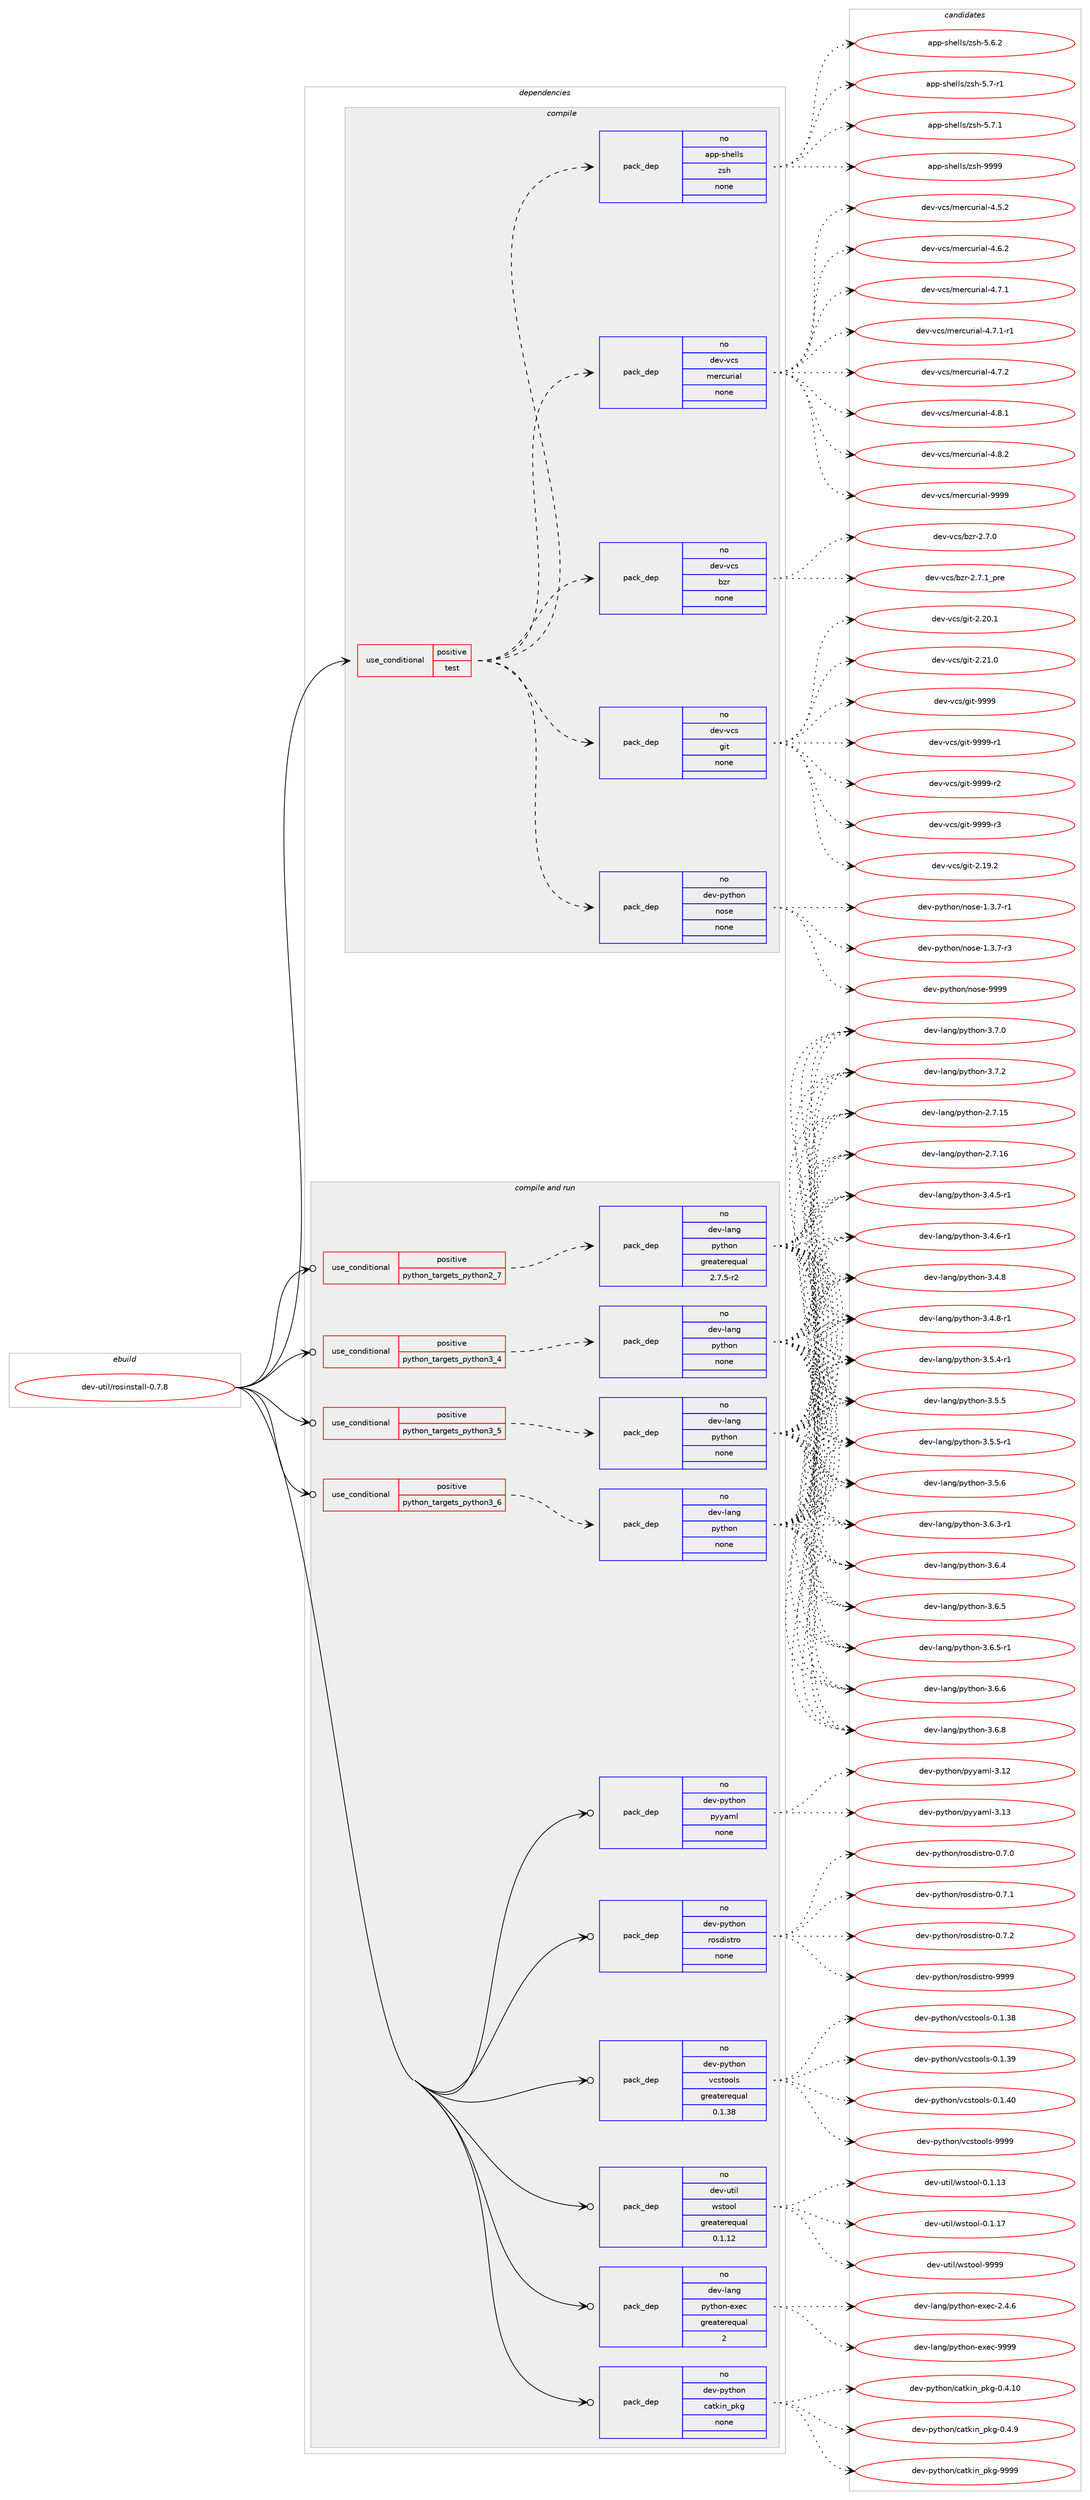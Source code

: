 digraph prolog {

# *************
# Graph options
# *************

newrank=true;
concentrate=true;
compound=true;
graph [rankdir=LR,fontname=Helvetica,fontsize=10,ranksep=1.5];#, ranksep=2.5, nodesep=0.2];
edge  [arrowhead=vee];
node  [fontname=Helvetica,fontsize=10];

# **********
# The ebuild
# **********

subgraph cluster_leftcol {
color=gray;
rank=same;
label=<<i>ebuild</i>>;
id [label="dev-util/rosinstall-0.7.8", color=red, width=4, href="../dev-util/rosinstall-0.7.8.svg"];
}

# ****************
# The dependencies
# ****************

subgraph cluster_midcol {
color=gray;
label=<<i>dependencies</i>>;
subgraph cluster_compile {
fillcolor="#eeeeee";
style=filled;
label=<<i>compile</i>>;
subgraph cond424988 {
dependency1548751 [label=<<TABLE BORDER="0" CELLBORDER="1" CELLSPACING="0" CELLPADDING="4"><TR><TD ROWSPAN="3" CELLPADDING="10">use_conditional</TD></TR><TR><TD>positive</TD></TR><TR><TD>test</TD></TR></TABLE>>, shape=none, color=red];
subgraph pack1100056 {
dependency1548752 [label=<<TABLE BORDER="0" CELLBORDER="1" CELLSPACING="0" CELLPADDING="4" WIDTH="220"><TR><TD ROWSPAN="6" CELLPADDING="30">pack_dep</TD></TR><TR><TD WIDTH="110">no</TD></TR><TR><TD>dev-python</TD></TR><TR><TD>nose</TD></TR><TR><TD>none</TD></TR><TR><TD></TD></TR></TABLE>>, shape=none, color=blue];
}
dependency1548751:e -> dependency1548752:w [weight=20,style="dashed",arrowhead="vee"];
subgraph pack1100057 {
dependency1548753 [label=<<TABLE BORDER="0" CELLBORDER="1" CELLSPACING="0" CELLPADDING="4" WIDTH="220"><TR><TD ROWSPAN="6" CELLPADDING="30">pack_dep</TD></TR><TR><TD WIDTH="110">no</TD></TR><TR><TD>dev-vcs</TD></TR><TR><TD>git</TD></TR><TR><TD>none</TD></TR><TR><TD></TD></TR></TABLE>>, shape=none, color=blue];
}
dependency1548751:e -> dependency1548753:w [weight=20,style="dashed",arrowhead="vee"];
subgraph pack1100058 {
dependency1548754 [label=<<TABLE BORDER="0" CELLBORDER="1" CELLSPACING="0" CELLPADDING="4" WIDTH="220"><TR><TD ROWSPAN="6" CELLPADDING="30">pack_dep</TD></TR><TR><TD WIDTH="110">no</TD></TR><TR><TD>dev-vcs</TD></TR><TR><TD>bzr</TD></TR><TR><TD>none</TD></TR><TR><TD></TD></TR></TABLE>>, shape=none, color=blue];
}
dependency1548751:e -> dependency1548754:w [weight=20,style="dashed",arrowhead="vee"];
subgraph pack1100059 {
dependency1548755 [label=<<TABLE BORDER="0" CELLBORDER="1" CELLSPACING="0" CELLPADDING="4" WIDTH="220"><TR><TD ROWSPAN="6" CELLPADDING="30">pack_dep</TD></TR><TR><TD WIDTH="110">no</TD></TR><TR><TD>dev-vcs</TD></TR><TR><TD>mercurial</TD></TR><TR><TD>none</TD></TR><TR><TD></TD></TR></TABLE>>, shape=none, color=blue];
}
dependency1548751:e -> dependency1548755:w [weight=20,style="dashed",arrowhead="vee"];
subgraph pack1100060 {
dependency1548756 [label=<<TABLE BORDER="0" CELLBORDER="1" CELLSPACING="0" CELLPADDING="4" WIDTH="220"><TR><TD ROWSPAN="6" CELLPADDING="30">pack_dep</TD></TR><TR><TD WIDTH="110">no</TD></TR><TR><TD>app-shells</TD></TR><TR><TD>zsh</TD></TR><TR><TD>none</TD></TR><TR><TD></TD></TR></TABLE>>, shape=none, color=blue];
}
dependency1548751:e -> dependency1548756:w [weight=20,style="dashed",arrowhead="vee"];
}
id:e -> dependency1548751:w [weight=20,style="solid",arrowhead="vee"];
}
subgraph cluster_compileandrun {
fillcolor="#eeeeee";
style=filled;
label=<<i>compile and run</i>>;
subgraph cond424989 {
dependency1548757 [label=<<TABLE BORDER="0" CELLBORDER="1" CELLSPACING="0" CELLPADDING="4"><TR><TD ROWSPAN="3" CELLPADDING="10">use_conditional</TD></TR><TR><TD>positive</TD></TR><TR><TD>python_targets_python2_7</TD></TR></TABLE>>, shape=none, color=red];
subgraph pack1100061 {
dependency1548758 [label=<<TABLE BORDER="0" CELLBORDER="1" CELLSPACING="0" CELLPADDING="4" WIDTH="220"><TR><TD ROWSPAN="6" CELLPADDING="30">pack_dep</TD></TR><TR><TD WIDTH="110">no</TD></TR><TR><TD>dev-lang</TD></TR><TR><TD>python</TD></TR><TR><TD>greaterequal</TD></TR><TR><TD>2.7.5-r2</TD></TR></TABLE>>, shape=none, color=blue];
}
dependency1548757:e -> dependency1548758:w [weight=20,style="dashed",arrowhead="vee"];
}
id:e -> dependency1548757:w [weight=20,style="solid",arrowhead="odotvee"];
subgraph cond424990 {
dependency1548759 [label=<<TABLE BORDER="0" CELLBORDER="1" CELLSPACING="0" CELLPADDING="4"><TR><TD ROWSPAN="3" CELLPADDING="10">use_conditional</TD></TR><TR><TD>positive</TD></TR><TR><TD>python_targets_python3_4</TD></TR></TABLE>>, shape=none, color=red];
subgraph pack1100062 {
dependency1548760 [label=<<TABLE BORDER="0" CELLBORDER="1" CELLSPACING="0" CELLPADDING="4" WIDTH="220"><TR><TD ROWSPAN="6" CELLPADDING="30">pack_dep</TD></TR><TR><TD WIDTH="110">no</TD></TR><TR><TD>dev-lang</TD></TR><TR><TD>python</TD></TR><TR><TD>none</TD></TR><TR><TD></TD></TR></TABLE>>, shape=none, color=blue];
}
dependency1548759:e -> dependency1548760:w [weight=20,style="dashed",arrowhead="vee"];
}
id:e -> dependency1548759:w [weight=20,style="solid",arrowhead="odotvee"];
subgraph cond424991 {
dependency1548761 [label=<<TABLE BORDER="0" CELLBORDER="1" CELLSPACING="0" CELLPADDING="4"><TR><TD ROWSPAN="3" CELLPADDING="10">use_conditional</TD></TR><TR><TD>positive</TD></TR><TR><TD>python_targets_python3_5</TD></TR></TABLE>>, shape=none, color=red];
subgraph pack1100063 {
dependency1548762 [label=<<TABLE BORDER="0" CELLBORDER="1" CELLSPACING="0" CELLPADDING="4" WIDTH="220"><TR><TD ROWSPAN="6" CELLPADDING="30">pack_dep</TD></TR><TR><TD WIDTH="110">no</TD></TR><TR><TD>dev-lang</TD></TR><TR><TD>python</TD></TR><TR><TD>none</TD></TR><TR><TD></TD></TR></TABLE>>, shape=none, color=blue];
}
dependency1548761:e -> dependency1548762:w [weight=20,style="dashed",arrowhead="vee"];
}
id:e -> dependency1548761:w [weight=20,style="solid",arrowhead="odotvee"];
subgraph cond424992 {
dependency1548763 [label=<<TABLE BORDER="0" CELLBORDER="1" CELLSPACING="0" CELLPADDING="4"><TR><TD ROWSPAN="3" CELLPADDING="10">use_conditional</TD></TR><TR><TD>positive</TD></TR><TR><TD>python_targets_python3_6</TD></TR></TABLE>>, shape=none, color=red];
subgraph pack1100064 {
dependency1548764 [label=<<TABLE BORDER="0" CELLBORDER="1" CELLSPACING="0" CELLPADDING="4" WIDTH="220"><TR><TD ROWSPAN="6" CELLPADDING="30">pack_dep</TD></TR><TR><TD WIDTH="110">no</TD></TR><TR><TD>dev-lang</TD></TR><TR><TD>python</TD></TR><TR><TD>none</TD></TR><TR><TD></TD></TR></TABLE>>, shape=none, color=blue];
}
dependency1548763:e -> dependency1548764:w [weight=20,style="dashed",arrowhead="vee"];
}
id:e -> dependency1548763:w [weight=20,style="solid",arrowhead="odotvee"];
subgraph pack1100065 {
dependency1548765 [label=<<TABLE BORDER="0" CELLBORDER="1" CELLSPACING="0" CELLPADDING="4" WIDTH="220"><TR><TD ROWSPAN="6" CELLPADDING="30">pack_dep</TD></TR><TR><TD WIDTH="110">no</TD></TR><TR><TD>dev-lang</TD></TR><TR><TD>python-exec</TD></TR><TR><TD>greaterequal</TD></TR><TR><TD>2</TD></TR></TABLE>>, shape=none, color=blue];
}
id:e -> dependency1548765:w [weight=20,style="solid",arrowhead="odotvee"];
subgraph pack1100066 {
dependency1548766 [label=<<TABLE BORDER="0" CELLBORDER="1" CELLSPACING="0" CELLPADDING="4" WIDTH="220"><TR><TD ROWSPAN="6" CELLPADDING="30">pack_dep</TD></TR><TR><TD WIDTH="110">no</TD></TR><TR><TD>dev-python</TD></TR><TR><TD>catkin_pkg</TD></TR><TR><TD>none</TD></TR><TR><TD></TD></TR></TABLE>>, shape=none, color=blue];
}
id:e -> dependency1548766:w [weight=20,style="solid",arrowhead="odotvee"];
subgraph pack1100067 {
dependency1548767 [label=<<TABLE BORDER="0" CELLBORDER="1" CELLSPACING="0" CELLPADDING="4" WIDTH="220"><TR><TD ROWSPAN="6" CELLPADDING="30">pack_dep</TD></TR><TR><TD WIDTH="110">no</TD></TR><TR><TD>dev-python</TD></TR><TR><TD>pyyaml</TD></TR><TR><TD>none</TD></TR><TR><TD></TD></TR></TABLE>>, shape=none, color=blue];
}
id:e -> dependency1548767:w [weight=20,style="solid",arrowhead="odotvee"];
subgraph pack1100068 {
dependency1548768 [label=<<TABLE BORDER="0" CELLBORDER="1" CELLSPACING="0" CELLPADDING="4" WIDTH="220"><TR><TD ROWSPAN="6" CELLPADDING="30">pack_dep</TD></TR><TR><TD WIDTH="110">no</TD></TR><TR><TD>dev-python</TD></TR><TR><TD>rosdistro</TD></TR><TR><TD>none</TD></TR><TR><TD></TD></TR></TABLE>>, shape=none, color=blue];
}
id:e -> dependency1548768:w [weight=20,style="solid",arrowhead="odotvee"];
subgraph pack1100069 {
dependency1548769 [label=<<TABLE BORDER="0" CELLBORDER="1" CELLSPACING="0" CELLPADDING="4" WIDTH="220"><TR><TD ROWSPAN="6" CELLPADDING="30">pack_dep</TD></TR><TR><TD WIDTH="110">no</TD></TR><TR><TD>dev-python</TD></TR><TR><TD>vcstools</TD></TR><TR><TD>greaterequal</TD></TR><TR><TD>0.1.38</TD></TR></TABLE>>, shape=none, color=blue];
}
id:e -> dependency1548769:w [weight=20,style="solid",arrowhead="odotvee"];
subgraph pack1100070 {
dependency1548770 [label=<<TABLE BORDER="0" CELLBORDER="1" CELLSPACING="0" CELLPADDING="4" WIDTH="220"><TR><TD ROWSPAN="6" CELLPADDING="30">pack_dep</TD></TR><TR><TD WIDTH="110">no</TD></TR><TR><TD>dev-util</TD></TR><TR><TD>wstool</TD></TR><TR><TD>greaterequal</TD></TR><TR><TD>0.1.12</TD></TR></TABLE>>, shape=none, color=blue];
}
id:e -> dependency1548770:w [weight=20,style="solid",arrowhead="odotvee"];
}
subgraph cluster_run {
fillcolor="#eeeeee";
style=filled;
label=<<i>run</i>>;
}
}

# **************
# The candidates
# **************

subgraph cluster_choices {
rank=same;
color=gray;
label=<<i>candidates</i>>;

subgraph choice1100056 {
color=black;
nodesep=1;
choice10010111845112121116104111110471101111151014549465146554511449 [label="dev-python/nose-1.3.7-r1", color=red, width=4,href="../dev-python/nose-1.3.7-r1.svg"];
choice10010111845112121116104111110471101111151014549465146554511451 [label="dev-python/nose-1.3.7-r3", color=red, width=4,href="../dev-python/nose-1.3.7-r3.svg"];
choice10010111845112121116104111110471101111151014557575757 [label="dev-python/nose-9999", color=red, width=4,href="../dev-python/nose-9999.svg"];
dependency1548752:e -> choice10010111845112121116104111110471101111151014549465146554511449:w [style=dotted,weight="100"];
dependency1548752:e -> choice10010111845112121116104111110471101111151014549465146554511451:w [style=dotted,weight="100"];
dependency1548752:e -> choice10010111845112121116104111110471101111151014557575757:w [style=dotted,weight="100"];
}
subgraph choice1100057 {
color=black;
nodesep=1;
choice10010111845118991154710310511645504649574650 [label="dev-vcs/git-2.19.2", color=red, width=4,href="../dev-vcs/git-2.19.2.svg"];
choice10010111845118991154710310511645504650484649 [label="dev-vcs/git-2.20.1", color=red, width=4,href="../dev-vcs/git-2.20.1.svg"];
choice10010111845118991154710310511645504650494648 [label="dev-vcs/git-2.21.0", color=red, width=4,href="../dev-vcs/git-2.21.0.svg"];
choice1001011184511899115471031051164557575757 [label="dev-vcs/git-9999", color=red, width=4,href="../dev-vcs/git-9999.svg"];
choice10010111845118991154710310511645575757574511449 [label="dev-vcs/git-9999-r1", color=red, width=4,href="../dev-vcs/git-9999-r1.svg"];
choice10010111845118991154710310511645575757574511450 [label="dev-vcs/git-9999-r2", color=red, width=4,href="../dev-vcs/git-9999-r2.svg"];
choice10010111845118991154710310511645575757574511451 [label="dev-vcs/git-9999-r3", color=red, width=4,href="../dev-vcs/git-9999-r3.svg"];
dependency1548753:e -> choice10010111845118991154710310511645504649574650:w [style=dotted,weight="100"];
dependency1548753:e -> choice10010111845118991154710310511645504650484649:w [style=dotted,weight="100"];
dependency1548753:e -> choice10010111845118991154710310511645504650494648:w [style=dotted,weight="100"];
dependency1548753:e -> choice1001011184511899115471031051164557575757:w [style=dotted,weight="100"];
dependency1548753:e -> choice10010111845118991154710310511645575757574511449:w [style=dotted,weight="100"];
dependency1548753:e -> choice10010111845118991154710310511645575757574511450:w [style=dotted,weight="100"];
dependency1548753:e -> choice10010111845118991154710310511645575757574511451:w [style=dotted,weight="100"];
}
subgraph choice1100058 {
color=black;
nodesep=1;
choice10010111845118991154798122114455046554648 [label="dev-vcs/bzr-2.7.0", color=red, width=4,href="../dev-vcs/bzr-2.7.0.svg"];
choice1001011184511899115479812211445504655464995112114101 [label="dev-vcs/bzr-2.7.1_pre", color=red, width=4,href="../dev-vcs/bzr-2.7.1_pre.svg"];
dependency1548754:e -> choice10010111845118991154798122114455046554648:w [style=dotted,weight="100"];
dependency1548754:e -> choice1001011184511899115479812211445504655464995112114101:w [style=dotted,weight="100"];
}
subgraph choice1100059 {
color=black;
nodesep=1;
choice1001011184511899115471091011149911711410597108455246534650 [label="dev-vcs/mercurial-4.5.2", color=red, width=4,href="../dev-vcs/mercurial-4.5.2.svg"];
choice1001011184511899115471091011149911711410597108455246544650 [label="dev-vcs/mercurial-4.6.2", color=red, width=4,href="../dev-vcs/mercurial-4.6.2.svg"];
choice1001011184511899115471091011149911711410597108455246554649 [label="dev-vcs/mercurial-4.7.1", color=red, width=4,href="../dev-vcs/mercurial-4.7.1.svg"];
choice10010111845118991154710910111499117114105971084552465546494511449 [label="dev-vcs/mercurial-4.7.1-r1", color=red, width=4,href="../dev-vcs/mercurial-4.7.1-r1.svg"];
choice1001011184511899115471091011149911711410597108455246554650 [label="dev-vcs/mercurial-4.7.2", color=red, width=4,href="../dev-vcs/mercurial-4.7.2.svg"];
choice1001011184511899115471091011149911711410597108455246564649 [label="dev-vcs/mercurial-4.8.1", color=red, width=4,href="../dev-vcs/mercurial-4.8.1.svg"];
choice1001011184511899115471091011149911711410597108455246564650 [label="dev-vcs/mercurial-4.8.2", color=red, width=4,href="../dev-vcs/mercurial-4.8.2.svg"];
choice10010111845118991154710910111499117114105971084557575757 [label="dev-vcs/mercurial-9999", color=red, width=4,href="../dev-vcs/mercurial-9999.svg"];
dependency1548755:e -> choice1001011184511899115471091011149911711410597108455246534650:w [style=dotted,weight="100"];
dependency1548755:e -> choice1001011184511899115471091011149911711410597108455246544650:w [style=dotted,weight="100"];
dependency1548755:e -> choice1001011184511899115471091011149911711410597108455246554649:w [style=dotted,weight="100"];
dependency1548755:e -> choice10010111845118991154710910111499117114105971084552465546494511449:w [style=dotted,weight="100"];
dependency1548755:e -> choice1001011184511899115471091011149911711410597108455246554650:w [style=dotted,weight="100"];
dependency1548755:e -> choice1001011184511899115471091011149911711410597108455246564649:w [style=dotted,weight="100"];
dependency1548755:e -> choice1001011184511899115471091011149911711410597108455246564650:w [style=dotted,weight="100"];
dependency1548755:e -> choice10010111845118991154710910111499117114105971084557575757:w [style=dotted,weight="100"];
}
subgraph choice1100060 {
color=black;
nodesep=1;
choice971121124511510410110810811547122115104455346544650 [label="app-shells/zsh-5.6.2", color=red, width=4,href="../app-shells/zsh-5.6.2.svg"];
choice971121124511510410110810811547122115104455346554511449 [label="app-shells/zsh-5.7-r1", color=red, width=4,href="../app-shells/zsh-5.7-r1.svg"];
choice971121124511510410110810811547122115104455346554649 [label="app-shells/zsh-5.7.1", color=red, width=4,href="../app-shells/zsh-5.7.1.svg"];
choice9711211245115104101108108115471221151044557575757 [label="app-shells/zsh-9999", color=red, width=4,href="../app-shells/zsh-9999.svg"];
dependency1548756:e -> choice971121124511510410110810811547122115104455346544650:w [style=dotted,weight="100"];
dependency1548756:e -> choice971121124511510410110810811547122115104455346554511449:w [style=dotted,weight="100"];
dependency1548756:e -> choice971121124511510410110810811547122115104455346554649:w [style=dotted,weight="100"];
dependency1548756:e -> choice9711211245115104101108108115471221151044557575757:w [style=dotted,weight="100"];
}
subgraph choice1100061 {
color=black;
nodesep=1;
choice10010111845108971101034711212111610411111045504655464953 [label="dev-lang/python-2.7.15", color=red, width=4,href="../dev-lang/python-2.7.15.svg"];
choice10010111845108971101034711212111610411111045504655464954 [label="dev-lang/python-2.7.16", color=red, width=4,href="../dev-lang/python-2.7.16.svg"];
choice1001011184510897110103471121211161041111104551465246534511449 [label="dev-lang/python-3.4.5-r1", color=red, width=4,href="../dev-lang/python-3.4.5-r1.svg"];
choice1001011184510897110103471121211161041111104551465246544511449 [label="dev-lang/python-3.4.6-r1", color=red, width=4,href="../dev-lang/python-3.4.6-r1.svg"];
choice100101118451089711010347112121116104111110455146524656 [label="dev-lang/python-3.4.8", color=red, width=4,href="../dev-lang/python-3.4.8.svg"];
choice1001011184510897110103471121211161041111104551465246564511449 [label="dev-lang/python-3.4.8-r1", color=red, width=4,href="../dev-lang/python-3.4.8-r1.svg"];
choice1001011184510897110103471121211161041111104551465346524511449 [label="dev-lang/python-3.5.4-r1", color=red, width=4,href="../dev-lang/python-3.5.4-r1.svg"];
choice100101118451089711010347112121116104111110455146534653 [label="dev-lang/python-3.5.5", color=red, width=4,href="../dev-lang/python-3.5.5.svg"];
choice1001011184510897110103471121211161041111104551465346534511449 [label="dev-lang/python-3.5.5-r1", color=red, width=4,href="../dev-lang/python-3.5.5-r1.svg"];
choice100101118451089711010347112121116104111110455146534654 [label="dev-lang/python-3.5.6", color=red, width=4,href="../dev-lang/python-3.5.6.svg"];
choice1001011184510897110103471121211161041111104551465446514511449 [label="dev-lang/python-3.6.3-r1", color=red, width=4,href="../dev-lang/python-3.6.3-r1.svg"];
choice100101118451089711010347112121116104111110455146544652 [label="dev-lang/python-3.6.4", color=red, width=4,href="../dev-lang/python-3.6.4.svg"];
choice100101118451089711010347112121116104111110455146544653 [label="dev-lang/python-3.6.5", color=red, width=4,href="../dev-lang/python-3.6.5.svg"];
choice1001011184510897110103471121211161041111104551465446534511449 [label="dev-lang/python-3.6.5-r1", color=red, width=4,href="../dev-lang/python-3.6.5-r1.svg"];
choice100101118451089711010347112121116104111110455146544654 [label="dev-lang/python-3.6.6", color=red, width=4,href="../dev-lang/python-3.6.6.svg"];
choice100101118451089711010347112121116104111110455146544656 [label="dev-lang/python-3.6.8", color=red, width=4,href="../dev-lang/python-3.6.8.svg"];
choice100101118451089711010347112121116104111110455146554648 [label="dev-lang/python-3.7.0", color=red, width=4,href="../dev-lang/python-3.7.0.svg"];
choice100101118451089711010347112121116104111110455146554650 [label="dev-lang/python-3.7.2", color=red, width=4,href="../dev-lang/python-3.7.2.svg"];
dependency1548758:e -> choice10010111845108971101034711212111610411111045504655464953:w [style=dotted,weight="100"];
dependency1548758:e -> choice10010111845108971101034711212111610411111045504655464954:w [style=dotted,weight="100"];
dependency1548758:e -> choice1001011184510897110103471121211161041111104551465246534511449:w [style=dotted,weight="100"];
dependency1548758:e -> choice1001011184510897110103471121211161041111104551465246544511449:w [style=dotted,weight="100"];
dependency1548758:e -> choice100101118451089711010347112121116104111110455146524656:w [style=dotted,weight="100"];
dependency1548758:e -> choice1001011184510897110103471121211161041111104551465246564511449:w [style=dotted,weight="100"];
dependency1548758:e -> choice1001011184510897110103471121211161041111104551465346524511449:w [style=dotted,weight="100"];
dependency1548758:e -> choice100101118451089711010347112121116104111110455146534653:w [style=dotted,weight="100"];
dependency1548758:e -> choice1001011184510897110103471121211161041111104551465346534511449:w [style=dotted,weight="100"];
dependency1548758:e -> choice100101118451089711010347112121116104111110455146534654:w [style=dotted,weight="100"];
dependency1548758:e -> choice1001011184510897110103471121211161041111104551465446514511449:w [style=dotted,weight="100"];
dependency1548758:e -> choice100101118451089711010347112121116104111110455146544652:w [style=dotted,weight="100"];
dependency1548758:e -> choice100101118451089711010347112121116104111110455146544653:w [style=dotted,weight="100"];
dependency1548758:e -> choice1001011184510897110103471121211161041111104551465446534511449:w [style=dotted,weight="100"];
dependency1548758:e -> choice100101118451089711010347112121116104111110455146544654:w [style=dotted,weight="100"];
dependency1548758:e -> choice100101118451089711010347112121116104111110455146544656:w [style=dotted,weight="100"];
dependency1548758:e -> choice100101118451089711010347112121116104111110455146554648:w [style=dotted,weight="100"];
dependency1548758:e -> choice100101118451089711010347112121116104111110455146554650:w [style=dotted,weight="100"];
}
subgraph choice1100062 {
color=black;
nodesep=1;
choice10010111845108971101034711212111610411111045504655464953 [label="dev-lang/python-2.7.15", color=red, width=4,href="../dev-lang/python-2.7.15.svg"];
choice10010111845108971101034711212111610411111045504655464954 [label="dev-lang/python-2.7.16", color=red, width=4,href="../dev-lang/python-2.7.16.svg"];
choice1001011184510897110103471121211161041111104551465246534511449 [label="dev-lang/python-3.4.5-r1", color=red, width=4,href="../dev-lang/python-3.4.5-r1.svg"];
choice1001011184510897110103471121211161041111104551465246544511449 [label="dev-lang/python-3.4.6-r1", color=red, width=4,href="../dev-lang/python-3.4.6-r1.svg"];
choice100101118451089711010347112121116104111110455146524656 [label="dev-lang/python-3.4.8", color=red, width=4,href="../dev-lang/python-3.4.8.svg"];
choice1001011184510897110103471121211161041111104551465246564511449 [label="dev-lang/python-3.4.8-r1", color=red, width=4,href="../dev-lang/python-3.4.8-r1.svg"];
choice1001011184510897110103471121211161041111104551465346524511449 [label="dev-lang/python-3.5.4-r1", color=red, width=4,href="../dev-lang/python-3.5.4-r1.svg"];
choice100101118451089711010347112121116104111110455146534653 [label="dev-lang/python-3.5.5", color=red, width=4,href="../dev-lang/python-3.5.5.svg"];
choice1001011184510897110103471121211161041111104551465346534511449 [label="dev-lang/python-3.5.5-r1", color=red, width=4,href="../dev-lang/python-3.5.5-r1.svg"];
choice100101118451089711010347112121116104111110455146534654 [label="dev-lang/python-3.5.6", color=red, width=4,href="../dev-lang/python-3.5.6.svg"];
choice1001011184510897110103471121211161041111104551465446514511449 [label="dev-lang/python-3.6.3-r1", color=red, width=4,href="../dev-lang/python-3.6.3-r1.svg"];
choice100101118451089711010347112121116104111110455146544652 [label="dev-lang/python-3.6.4", color=red, width=4,href="../dev-lang/python-3.6.4.svg"];
choice100101118451089711010347112121116104111110455146544653 [label="dev-lang/python-3.6.5", color=red, width=4,href="../dev-lang/python-3.6.5.svg"];
choice1001011184510897110103471121211161041111104551465446534511449 [label="dev-lang/python-3.6.5-r1", color=red, width=4,href="../dev-lang/python-3.6.5-r1.svg"];
choice100101118451089711010347112121116104111110455146544654 [label="dev-lang/python-3.6.6", color=red, width=4,href="../dev-lang/python-3.6.6.svg"];
choice100101118451089711010347112121116104111110455146544656 [label="dev-lang/python-3.6.8", color=red, width=4,href="../dev-lang/python-3.6.8.svg"];
choice100101118451089711010347112121116104111110455146554648 [label="dev-lang/python-3.7.0", color=red, width=4,href="../dev-lang/python-3.7.0.svg"];
choice100101118451089711010347112121116104111110455146554650 [label="dev-lang/python-3.7.2", color=red, width=4,href="../dev-lang/python-3.7.2.svg"];
dependency1548760:e -> choice10010111845108971101034711212111610411111045504655464953:w [style=dotted,weight="100"];
dependency1548760:e -> choice10010111845108971101034711212111610411111045504655464954:w [style=dotted,weight="100"];
dependency1548760:e -> choice1001011184510897110103471121211161041111104551465246534511449:w [style=dotted,weight="100"];
dependency1548760:e -> choice1001011184510897110103471121211161041111104551465246544511449:w [style=dotted,weight="100"];
dependency1548760:e -> choice100101118451089711010347112121116104111110455146524656:w [style=dotted,weight="100"];
dependency1548760:e -> choice1001011184510897110103471121211161041111104551465246564511449:w [style=dotted,weight="100"];
dependency1548760:e -> choice1001011184510897110103471121211161041111104551465346524511449:w [style=dotted,weight="100"];
dependency1548760:e -> choice100101118451089711010347112121116104111110455146534653:w [style=dotted,weight="100"];
dependency1548760:e -> choice1001011184510897110103471121211161041111104551465346534511449:w [style=dotted,weight="100"];
dependency1548760:e -> choice100101118451089711010347112121116104111110455146534654:w [style=dotted,weight="100"];
dependency1548760:e -> choice1001011184510897110103471121211161041111104551465446514511449:w [style=dotted,weight="100"];
dependency1548760:e -> choice100101118451089711010347112121116104111110455146544652:w [style=dotted,weight="100"];
dependency1548760:e -> choice100101118451089711010347112121116104111110455146544653:w [style=dotted,weight="100"];
dependency1548760:e -> choice1001011184510897110103471121211161041111104551465446534511449:w [style=dotted,weight="100"];
dependency1548760:e -> choice100101118451089711010347112121116104111110455146544654:w [style=dotted,weight="100"];
dependency1548760:e -> choice100101118451089711010347112121116104111110455146544656:w [style=dotted,weight="100"];
dependency1548760:e -> choice100101118451089711010347112121116104111110455146554648:w [style=dotted,weight="100"];
dependency1548760:e -> choice100101118451089711010347112121116104111110455146554650:w [style=dotted,weight="100"];
}
subgraph choice1100063 {
color=black;
nodesep=1;
choice10010111845108971101034711212111610411111045504655464953 [label="dev-lang/python-2.7.15", color=red, width=4,href="../dev-lang/python-2.7.15.svg"];
choice10010111845108971101034711212111610411111045504655464954 [label="dev-lang/python-2.7.16", color=red, width=4,href="../dev-lang/python-2.7.16.svg"];
choice1001011184510897110103471121211161041111104551465246534511449 [label="dev-lang/python-3.4.5-r1", color=red, width=4,href="../dev-lang/python-3.4.5-r1.svg"];
choice1001011184510897110103471121211161041111104551465246544511449 [label="dev-lang/python-3.4.6-r1", color=red, width=4,href="../dev-lang/python-3.4.6-r1.svg"];
choice100101118451089711010347112121116104111110455146524656 [label="dev-lang/python-3.4.8", color=red, width=4,href="../dev-lang/python-3.4.8.svg"];
choice1001011184510897110103471121211161041111104551465246564511449 [label="dev-lang/python-3.4.8-r1", color=red, width=4,href="../dev-lang/python-3.4.8-r1.svg"];
choice1001011184510897110103471121211161041111104551465346524511449 [label="dev-lang/python-3.5.4-r1", color=red, width=4,href="../dev-lang/python-3.5.4-r1.svg"];
choice100101118451089711010347112121116104111110455146534653 [label="dev-lang/python-3.5.5", color=red, width=4,href="../dev-lang/python-3.5.5.svg"];
choice1001011184510897110103471121211161041111104551465346534511449 [label="dev-lang/python-3.5.5-r1", color=red, width=4,href="../dev-lang/python-3.5.5-r1.svg"];
choice100101118451089711010347112121116104111110455146534654 [label="dev-lang/python-3.5.6", color=red, width=4,href="../dev-lang/python-3.5.6.svg"];
choice1001011184510897110103471121211161041111104551465446514511449 [label="dev-lang/python-3.6.3-r1", color=red, width=4,href="../dev-lang/python-3.6.3-r1.svg"];
choice100101118451089711010347112121116104111110455146544652 [label="dev-lang/python-3.6.4", color=red, width=4,href="../dev-lang/python-3.6.4.svg"];
choice100101118451089711010347112121116104111110455146544653 [label="dev-lang/python-3.6.5", color=red, width=4,href="../dev-lang/python-3.6.5.svg"];
choice1001011184510897110103471121211161041111104551465446534511449 [label="dev-lang/python-3.6.5-r1", color=red, width=4,href="../dev-lang/python-3.6.5-r1.svg"];
choice100101118451089711010347112121116104111110455146544654 [label="dev-lang/python-3.6.6", color=red, width=4,href="../dev-lang/python-3.6.6.svg"];
choice100101118451089711010347112121116104111110455146544656 [label="dev-lang/python-3.6.8", color=red, width=4,href="../dev-lang/python-3.6.8.svg"];
choice100101118451089711010347112121116104111110455146554648 [label="dev-lang/python-3.7.0", color=red, width=4,href="../dev-lang/python-3.7.0.svg"];
choice100101118451089711010347112121116104111110455146554650 [label="dev-lang/python-3.7.2", color=red, width=4,href="../dev-lang/python-3.7.2.svg"];
dependency1548762:e -> choice10010111845108971101034711212111610411111045504655464953:w [style=dotted,weight="100"];
dependency1548762:e -> choice10010111845108971101034711212111610411111045504655464954:w [style=dotted,weight="100"];
dependency1548762:e -> choice1001011184510897110103471121211161041111104551465246534511449:w [style=dotted,weight="100"];
dependency1548762:e -> choice1001011184510897110103471121211161041111104551465246544511449:w [style=dotted,weight="100"];
dependency1548762:e -> choice100101118451089711010347112121116104111110455146524656:w [style=dotted,weight="100"];
dependency1548762:e -> choice1001011184510897110103471121211161041111104551465246564511449:w [style=dotted,weight="100"];
dependency1548762:e -> choice1001011184510897110103471121211161041111104551465346524511449:w [style=dotted,weight="100"];
dependency1548762:e -> choice100101118451089711010347112121116104111110455146534653:w [style=dotted,weight="100"];
dependency1548762:e -> choice1001011184510897110103471121211161041111104551465346534511449:w [style=dotted,weight="100"];
dependency1548762:e -> choice100101118451089711010347112121116104111110455146534654:w [style=dotted,weight="100"];
dependency1548762:e -> choice1001011184510897110103471121211161041111104551465446514511449:w [style=dotted,weight="100"];
dependency1548762:e -> choice100101118451089711010347112121116104111110455146544652:w [style=dotted,weight="100"];
dependency1548762:e -> choice100101118451089711010347112121116104111110455146544653:w [style=dotted,weight="100"];
dependency1548762:e -> choice1001011184510897110103471121211161041111104551465446534511449:w [style=dotted,weight="100"];
dependency1548762:e -> choice100101118451089711010347112121116104111110455146544654:w [style=dotted,weight="100"];
dependency1548762:e -> choice100101118451089711010347112121116104111110455146544656:w [style=dotted,weight="100"];
dependency1548762:e -> choice100101118451089711010347112121116104111110455146554648:w [style=dotted,weight="100"];
dependency1548762:e -> choice100101118451089711010347112121116104111110455146554650:w [style=dotted,weight="100"];
}
subgraph choice1100064 {
color=black;
nodesep=1;
choice10010111845108971101034711212111610411111045504655464953 [label="dev-lang/python-2.7.15", color=red, width=4,href="../dev-lang/python-2.7.15.svg"];
choice10010111845108971101034711212111610411111045504655464954 [label="dev-lang/python-2.7.16", color=red, width=4,href="../dev-lang/python-2.7.16.svg"];
choice1001011184510897110103471121211161041111104551465246534511449 [label="dev-lang/python-3.4.5-r1", color=red, width=4,href="../dev-lang/python-3.4.5-r1.svg"];
choice1001011184510897110103471121211161041111104551465246544511449 [label="dev-lang/python-3.4.6-r1", color=red, width=4,href="../dev-lang/python-3.4.6-r1.svg"];
choice100101118451089711010347112121116104111110455146524656 [label="dev-lang/python-3.4.8", color=red, width=4,href="../dev-lang/python-3.4.8.svg"];
choice1001011184510897110103471121211161041111104551465246564511449 [label="dev-lang/python-3.4.8-r1", color=red, width=4,href="../dev-lang/python-3.4.8-r1.svg"];
choice1001011184510897110103471121211161041111104551465346524511449 [label="dev-lang/python-3.5.4-r1", color=red, width=4,href="../dev-lang/python-3.5.4-r1.svg"];
choice100101118451089711010347112121116104111110455146534653 [label="dev-lang/python-3.5.5", color=red, width=4,href="../dev-lang/python-3.5.5.svg"];
choice1001011184510897110103471121211161041111104551465346534511449 [label="dev-lang/python-3.5.5-r1", color=red, width=4,href="../dev-lang/python-3.5.5-r1.svg"];
choice100101118451089711010347112121116104111110455146534654 [label="dev-lang/python-3.5.6", color=red, width=4,href="../dev-lang/python-3.5.6.svg"];
choice1001011184510897110103471121211161041111104551465446514511449 [label="dev-lang/python-3.6.3-r1", color=red, width=4,href="../dev-lang/python-3.6.3-r1.svg"];
choice100101118451089711010347112121116104111110455146544652 [label="dev-lang/python-3.6.4", color=red, width=4,href="../dev-lang/python-3.6.4.svg"];
choice100101118451089711010347112121116104111110455146544653 [label="dev-lang/python-3.6.5", color=red, width=4,href="../dev-lang/python-3.6.5.svg"];
choice1001011184510897110103471121211161041111104551465446534511449 [label="dev-lang/python-3.6.5-r1", color=red, width=4,href="../dev-lang/python-3.6.5-r1.svg"];
choice100101118451089711010347112121116104111110455146544654 [label="dev-lang/python-3.6.6", color=red, width=4,href="../dev-lang/python-3.6.6.svg"];
choice100101118451089711010347112121116104111110455146544656 [label="dev-lang/python-3.6.8", color=red, width=4,href="../dev-lang/python-3.6.8.svg"];
choice100101118451089711010347112121116104111110455146554648 [label="dev-lang/python-3.7.0", color=red, width=4,href="../dev-lang/python-3.7.0.svg"];
choice100101118451089711010347112121116104111110455146554650 [label="dev-lang/python-3.7.2", color=red, width=4,href="../dev-lang/python-3.7.2.svg"];
dependency1548764:e -> choice10010111845108971101034711212111610411111045504655464953:w [style=dotted,weight="100"];
dependency1548764:e -> choice10010111845108971101034711212111610411111045504655464954:w [style=dotted,weight="100"];
dependency1548764:e -> choice1001011184510897110103471121211161041111104551465246534511449:w [style=dotted,weight="100"];
dependency1548764:e -> choice1001011184510897110103471121211161041111104551465246544511449:w [style=dotted,weight="100"];
dependency1548764:e -> choice100101118451089711010347112121116104111110455146524656:w [style=dotted,weight="100"];
dependency1548764:e -> choice1001011184510897110103471121211161041111104551465246564511449:w [style=dotted,weight="100"];
dependency1548764:e -> choice1001011184510897110103471121211161041111104551465346524511449:w [style=dotted,weight="100"];
dependency1548764:e -> choice100101118451089711010347112121116104111110455146534653:w [style=dotted,weight="100"];
dependency1548764:e -> choice1001011184510897110103471121211161041111104551465346534511449:w [style=dotted,weight="100"];
dependency1548764:e -> choice100101118451089711010347112121116104111110455146534654:w [style=dotted,weight="100"];
dependency1548764:e -> choice1001011184510897110103471121211161041111104551465446514511449:w [style=dotted,weight="100"];
dependency1548764:e -> choice100101118451089711010347112121116104111110455146544652:w [style=dotted,weight="100"];
dependency1548764:e -> choice100101118451089711010347112121116104111110455146544653:w [style=dotted,weight="100"];
dependency1548764:e -> choice1001011184510897110103471121211161041111104551465446534511449:w [style=dotted,weight="100"];
dependency1548764:e -> choice100101118451089711010347112121116104111110455146544654:w [style=dotted,weight="100"];
dependency1548764:e -> choice100101118451089711010347112121116104111110455146544656:w [style=dotted,weight="100"];
dependency1548764:e -> choice100101118451089711010347112121116104111110455146554648:w [style=dotted,weight="100"];
dependency1548764:e -> choice100101118451089711010347112121116104111110455146554650:w [style=dotted,weight="100"];
}
subgraph choice1100065 {
color=black;
nodesep=1;
choice1001011184510897110103471121211161041111104510112010199455046524654 [label="dev-lang/python-exec-2.4.6", color=red, width=4,href="../dev-lang/python-exec-2.4.6.svg"];
choice10010111845108971101034711212111610411111045101120101994557575757 [label="dev-lang/python-exec-9999", color=red, width=4,href="../dev-lang/python-exec-9999.svg"];
dependency1548765:e -> choice1001011184510897110103471121211161041111104510112010199455046524654:w [style=dotted,weight="100"];
dependency1548765:e -> choice10010111845108971101034711212111610411111045101120101994557575757:w [style=dotted,weight="100"];
}
subgraph choice1100066 {
color=black;
nodesep=1;
choice100101118451121211161041111104799971161071051109511210710345484652464948 [label="dev-python/catkin_pkg-0.4.10", color=red, width=4,href="../dev-python/catkin_pkg-0.4.10.svg"];
choice1001011184511212111610411111047999711610710511095112107103454846524657 [label="dev-python/catkin_pkg-0.4.9", color=red, width=4,href="../dev-python/catkin_pkg-0.4.9.svg"];
choice10010111845112121116104111110479997116107105110951121071034557575757 [label="dev-python/catkin_pkg-9999", color=red, width=4,href="../dev-python/catkin_pkg-9999.svg"];
dependency1548766:e -> choice100101118451121211161041111104799971161071051109511210710345484652464948:w [style=dotted,weight="100"];
dependency1548766:e -> choice1001011184511212111610411111047999711610710511095112107103454846524657:w [style=dotted,weight="100"];
dependency1548766:e -> choice10010111845112121116104111110479997116107105110951121071034557575757:w [style=dotted,weight="100"];
}
subgraph choice1100067 {
color=black;
nodesep=1;
choice1001011184511212111610411111047112121121971091084551464950 [label="dev-python/pyyaml-3.12", color=red, width=4,href="../dev-python/pyyaml-3.12.svg"];
choice1001011184511212111610411111047112121121971091084551464951 [label="dev-python/pyyaml-3.13", color=red, width=4,href="../dev-python/pyyaml-3.13.svg"];
dependency1548767:e -> choice1001011184511212111610411111047112121121971091084551464950:w [style=dotted,weight="100"];
dependency1548767:e -> choice1001011184511212111610411111047112121121971091084551464951:w [style=dotted,weight="100"];
}
subgraph choice1100068 {
color=black;
nodesep=1;
choice1001011184511212111610411111047114111115100105115116114111454846554648 [label="dev-python/rosdistro-0.7.0", color=red, width=4,href="../dev-python/rosdistro-0.7.0.svg"];
choice1001011184511212111610411111047114111115100105115116114111454846554649 [label="dev-python/rosdistro-0.7.1", color=red, width=4,href="../dev-python/rosdistro-0.7.1.svg"];
choice1001011184511212111610411111047114111115100105115116114111454846554650 [label="dev-python/rosdistro-0.7.2", color=red, width=4,href="../dev-python/rosdistro-0.7.2.svg"];
choice10010111845112121116104111110471141111151001051151161141114557575757 [label="dev-python/rosdistro-9999", color=red, width=4,href="../dev-python/rosdistro-9999.svg"];
dependency1548768:e -> choice1001011184511212111610411111047114111115100105115116114111454846554648:w [style=dotted,weight="100"];
dependency1548768:e -> choice1001011184511212111610411111047114111115100105115116114111454846554649:w [style=dotted,weight="100"];
dependency1548768:e -> choice1001011184511212111610411111047114111115100105115116114111454846554650:w [style=dotted,weight="100"];
dependency1548768:e -> choice10010111845112121116104111110471141111151001051151161141114557575757:w [style=dotted,weight="100"];
}
subgraph choice1100069 {
color=black;
nodesep=1;
choice10010111845112121116104111110471189911511611111110811545484649465156 [label="dev-python/vcstools-0.1.38", color=red, width=4,href="../dev-python/vcstools-0.1.38.svg"];
choice10010111845112121116104111110471189911511611111110811545484649465157 [label="dev-python/vcstools-0.1.39", color=red, width=4,href="../dev-python/vcstools-0.1.39.svg"];
choice10010111845112121116104111110471189911511611111110811545484649465248 [label="dev-python/vcstools-0.1.40", color=red, width=4,href="../dev-python/vcstools-0.1.40.svg"];
choice1001011184511212111610411111047118991151161111111081154557575757 [label="dev-python/vcstools-9999", color=red, width=4,href="../dev-python/vcstools-9999.svg"];
dependency1548769:e -> choice10010111845112121116104111110471189911511611111110811545484649465156:w [style=dotted,weight="100"];
dependency1548769:e -> choice10010111845112121116104111110471189911511611111110811545484649465157:w [style=dotted,weight="100"];
dependency1548769:e -> choice10010111845112121116104111110471189911511611111110811545484649465248:w [style=dotted,weight="100"];
dependency1548769:e -> choice1001011184511212111610411111047118991151161111111081154557575757:w [style=dotted,weight="100"];
}
subgraph choice1100070 {
color=black;
nodesep=1;
choice100101118451171161051084711911511611111110845484649464951 [label="dev-util/wstool-0.1.13", color=red, width=4,href="../dev-util/wstool-0.1.13.svg"];
choice100101118451171161051084711911511611111110845484649464955 [label="dev-util/wstool-0.1.17", color=red, width=4,href="../dev-util/wstool-0.1.17.svg"];
choice10010111845117116105108471191151161111111084557575757 [label="dev-util/wstool-9999", color=red, width=4,href="../dev-util/wstool-9999.svg"];
dependency1548770:e -> choice100101118451171161051084711911511611111110845484649464951:w [style=dotted,weight="100"];
dependency1548770:e -> choice100101118451171161051084711911511611111110845484649464955:w [style=dotted,weight="100"];
dependency1548770:e -> choice10010111845117116105108471191151161111111084557575757:w [style=dotted,weight="100"];
}
}

}
